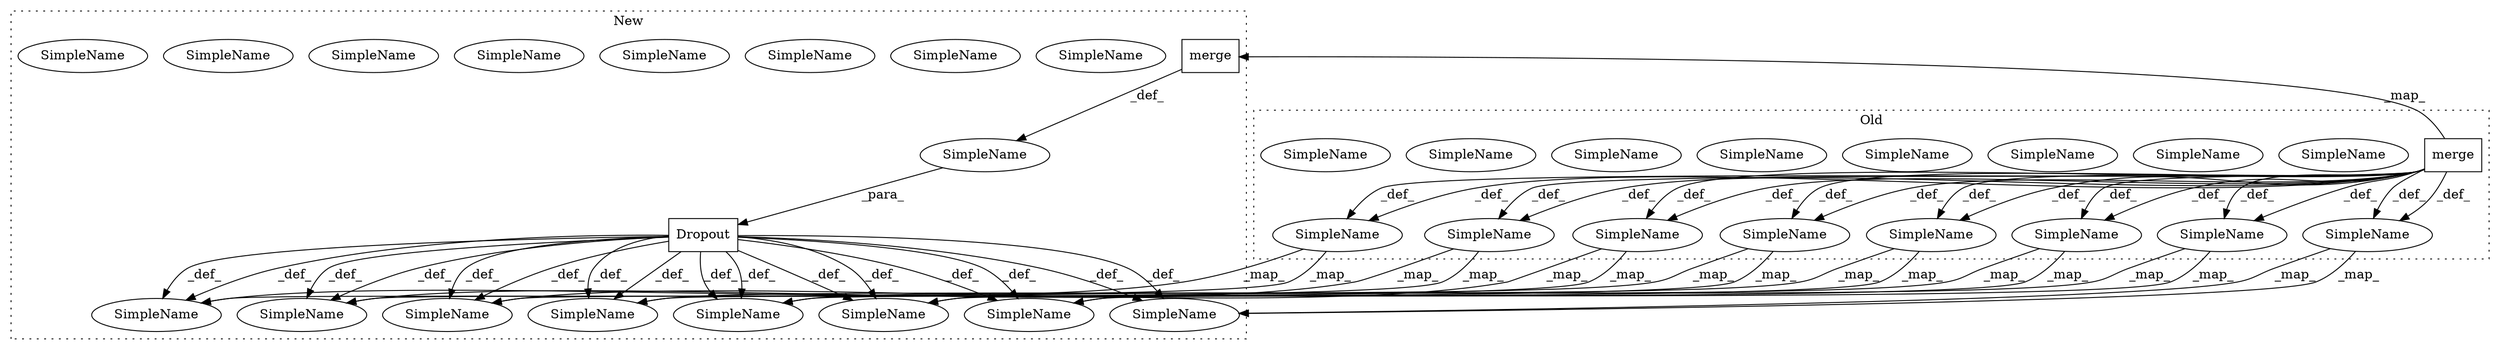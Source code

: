 digraph G {
subgraph cluster0 {
1 [label="merge" a="32" s="5308,5367" l="11,1" shape="box"];
3 [label="SimpleName" a="42" s="7100" l="11" shape="ellipse"];
6 [label="SimpleName" a="42" s="7100" l="11" shape="ellipse"];
7 [label="SimpleName" a="42" s="6440" l="17" shape="ellipse"];
10 [label="SimpleName" a="42" s="6440" l="17" shape="ellipse"];
11 [label="SimpleName" a="42" s="7136" l="16" shape="ellipse"];
14 [label="SimpleName" a="42" s="7136" l="16" shape="ellipse"];
15 [label="SimpleName" a="42" s="6248" l="21" shape="ellipse"];
18 [label="SimpleName" a="42" s="6248" l="21" shape="ellipse"];
19 [label="SimpleName" a="42" s="6534" l="17" shape="ellipse"];
22 [label="SimpleName" a="42" s="6534" l="17" shape="ellipse"];
23 [label="SimpleName" a="42" s="7002" l="11" shape="ellipse"];
26 [label="SimpleName" a="42" s="7002" l="11" shape="ellipse"];
27 [label="SimpleName" a="42" s="6744" l="21" shape="ellipse"];
30 [label="SimpleName" a="42" s="6744" l="21" shape="ellipse"];
31 [label="SimpleName" a="42" s="6633" l="17" shape="ellipse"];
34 [label="SimpleName" a="42" s="6633" l="17" shape="ellipse"];
label = "Old";
style="dotted";
}
subgraph cluster1 {
2 [label="merge" a="32" s="5342,5401" l="11,1" shape="box"];
4 [label="SimpleName" a="42" s="7041" l="11" shape="ellipse"];
5 [label="SimpleName" a="42" s="7041" l="11" shape="ellipse"];
8 [label="SimpleName" a="42" s="6387" l="17" shape="ellipse"];
9 [label="SimpleName" a="42" s="6387" l="17" shape="ellipse"];
12 [label="SimpleName" a="42" s="7115" l="16" shape="ellipse"];
13 [label="SimpleName" a="42" s="7115" l="16" shape="ellipse"];
16 [label="SimpleName" a="42" s="6195" l="21" shape="ellipse"];
17 [label="SimpleName" a="42" s="6195" l="21" shape="ellipse"];
20 [label="SimpleName" a="42" s="6481" l="17" shape="ellipse"];
21 [label="SimpleName" a="42" s="6481" l="17" shape="ellipse"];
24 [label="SimpleName" a="42" s="6943" l="11" shape="ellipse"];
25 [label="SimpleName" a="42" s="6943" l="11" shape="ellipse"];
28 [label="SimpleName" a="42" s="6691" l="21" shape="ellipse"];
29 [label="SimpleName" a="42" s="6691" l="21" shape="ellipse"];
32 [label="SimpleName" a="42" s="6580" l="17" shape="ellipse"];
33 [label="SimpleName" a="42" s="6580" l="17" shape="ellipse"];
35 [label="SimpleName" a="42" s="" l="" shape="ellipse"];
36 [label="Dropout" a="32" s="5310,5404" l="8,1" shape="box"];
label = "New";
style="dotted";
}
1 -> 10 [label="_def_"];
1 -> 34 [label="_def_"];
1 -> 26 [label="_def_"];
1 -> 26 [label="_def_"];
1 -> 30 [label="_def_"];
1 -> 18 [label="_def_"];
1 -> 6 [label="_def_"];
1 -> 22 [label="_def_"];
1 -> 6 [label="_def_"];
1 -> 14 [label="_def_"];
1 -> 18 [label="_def_"];
1 -> 22 [label="_def_"];
1 -> 30 [label="_def_"];
1 -> 14 [label="_def_"];
1 -> 10 [label="_def_"];
1 -> 2 [label="_map_"];
1 -> 34 [label="_def_"];
2 -> 35 [label="_def_"];
6 -> 5 [label="_map_"];
6 -> 5 [label="_map_"];
10 -> 9 [label="_map_"];
10 -> 9 [label="_map_"];
14 -> 13 [label="_map_"];
14 -> 13 [label="_map_"];
18 -> 17 [label="_map_"];
18 -> 17 [label="_map_"];
22 -> 21 [label="_map_"];
22 -> 21 [label="_map_"];
26 -> 25 [label="_map_"];
26 -> 25 [label="_map_"];
30 -> 29 [label="_map_"];
30 -> 29 [label="_map_"];
34 -> 33 [label="_map_"];
34 -> 33 [label="_map_"];
35 -> 36 [label="_para_"];
36 -> 29 [label="_def_"];
36 -> 9 [label="_def_"];
36 -> 13 [label="_def_"];
36 -> 25 [label="_def_"];
36 -> 33 [label="_def_"];
36 -> 17 [label="_def_"];
36 -> 17 [label="_def_"];
36 -> 5 [label="_def_"];
36 -> 21 [label="_def_"];
36 -> 13 [label="_def_"];
36 -> 33 [label="_def_"];
36 -> 9 [label="_def_"];
36 -> 29 [label="_def_"];
36 -> 5 [label="_def_"];
36 -> 25 [label="_def_"];
36 -> 21 [label="_def_"];
}